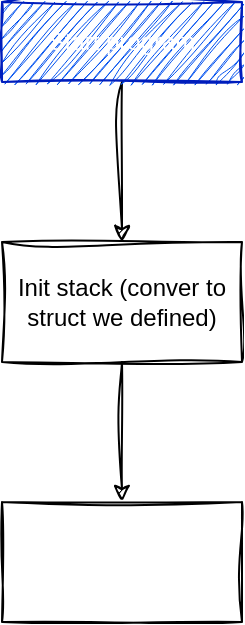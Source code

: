 <mxfile>
    <diagram id="1jUj2apJA1IybB_T6YBM" name="Page-1">
        <mxGraphModel dx="973" dy="809" grid="1" gridSize="10" guides="1" tooltips="1" connect="1" arrows="1" fold="1" page="1" pageScale="1" pageWidth="850" pageHeight="1100" background="none" math="0" shadow="0">
            <root>
                <mxCell id="0"/>
                <mxCell id="1" parent="0"/>
                <mxCell id="5" style="edgeStyle=none;html=1;rounded=0;sketch=1;curveFitting=1;jiggle=2;" parent="1" source="2" target="6" edge="1">
                    <mxGeometry relative="1" as="geometry">
                        <mxPoint x="425" y="160" as="targetPoint"/>
                    </mxGeometry>
                </mxCell>
                <mxCell id="2" value="Start program" style="rounded=0;whiteSpace=wrap;html=1;sketch=1;curveFitting=1;jiggle=2;fillColor=#0050ef;fontColor=#ffffff;strokeColor=#001DBC;" parent="1" vertex="1">
                    <mxGeometry x="365" y="40" width="120" height="40" as="geometry"/>
                </mxCell>
                <mxCell id="7" style="edgeStyle=none;sketch=1;hachureGap=4;jiggle=2;curveFitting=1;html=1;fontFamily=Architects Daughter;fontSource=https%3A%2F%2Ffonts.googleapis.com%2Fcss%3Ffamily%3DArchitects%2BDaughter;fontSize=16;" edge="1" parent="1" source="6" target="8">
                    <mxGeometry relative="1" as="geometry">
                        <mxPoint x="425" y="320" as="targetPoint"/>
                    </mxGeometry>
                </mxCell>
                <mxCell id="6" value="Init stack (conver to struct we defined)" style="rounded=0;whiteSpace=wrap;html=1;sketch=1;curveFitting=1;jiggle=2;" parent="1" vertex="1">
                    <mxGeometry x="365" y="160" width="120" height="60" as="geometry"/>
                </mxCell>
                <mxCell id="8" value="" style="rounded=0;whiteSpace=wrap;html=1;sketch=1;hachureGap=4;jiggle=2;curveFitting=1;fontFamily=Architects Daughter;fontSource=https%3A%2F%2Ffonts.googleapis.com%2Fcss%3Ffamily%3DArchitects%2BDaughter;fontSize=20;" vertex="1" parent="1">
                    <mxGeometry x="365" y="290" width="120" height="60" as="geometry"/>
                </mxCell>
            </root>
        </mxGraphModel>
    </diagram>
</mxfile>